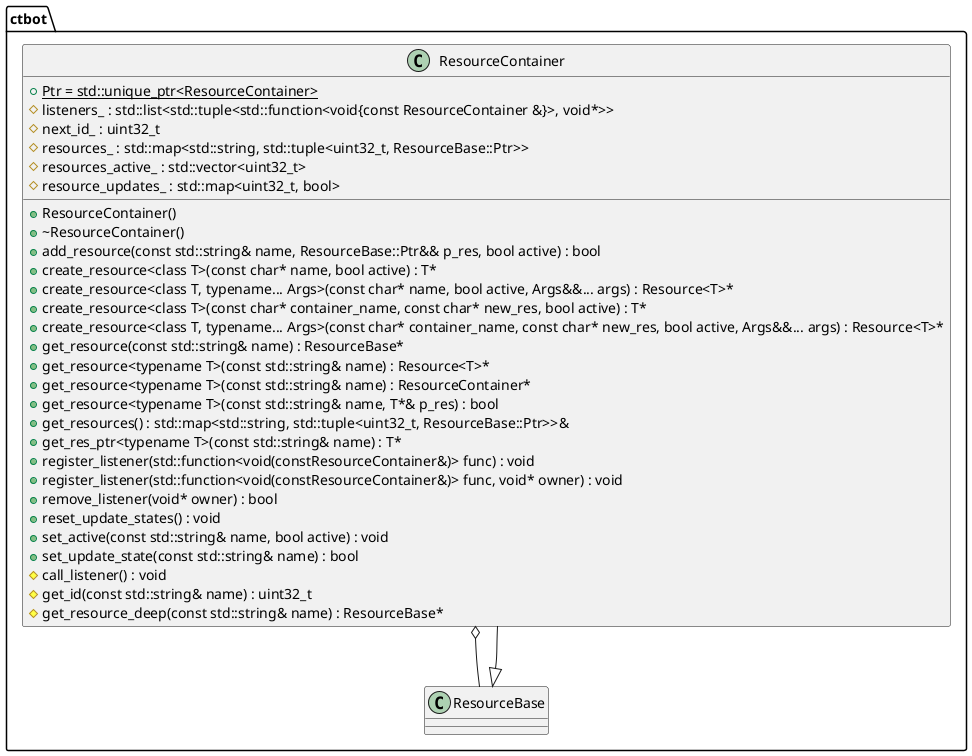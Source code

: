 @startuml resource_container

namespace ctbot {
    class ResourceContainer {
        +ResourceContainer()
        +~ResourceContainer()
        +{static} Ptr = std::unique_ptr<ResourceContainer>
        +add_resource(const std::string& name, ResourceBase::Ptr&& p_res, bool active) : bool
        +create_resource<class T>(const char* name, bool active) : T*
        +create_resource<class T, typename... Args>(const char* name, bool active, Args&&... args) : Resource<T>*
        +create_resource<class T>(const char* container_name, const char* new_res, bool active) : T*
        +create_resource<class T, typename... Args>(const char* container_name, const char* new_res, bool active, Args&&... args) : Resource<T>*
        +get_resource(const std::string& name) : ResourceBase*
        +get_resource<typename T>(const std::string& name) : Resource<T>*
        +get_resource<typename T>(const std::string& name) : ResourceContainer*
        +get_resource<typename T>(const std::string& name, T*& p_res) : bool
        +get_resources() : std::map<std::string, std::tuple<uint32_t, ResourceBase::Ptr>>&
        +get_res_ptr<typename T>(const std::string& name) : T*
        +register_listener(std::function<void(constResourceContainer&)> func) : void
        +register_listener(std::function<void(constResourceContainer&)> func, void* owner) : void
        +remove_listener(void* owner) : bool
        +reset_update_states() : void
        +set_active(const std::string& name, bool active) : void
        +set_update_state(const std::string& name) : bool
        #call_listener() : void
        #get_id(const std::string& name) : uint32_t
        #get_resource_deep(const std::string& name) : ResourceBase*
        #listeners_ : std::list<std::tuple<std::function<void{const ResourceContainer &}>, void*>>
        #next_id_ : uint32_t
        #resources_ : std::map<std::string, std::tuple<uint32_t, ResourceBase::Ptr>>
        #resources_active_ : std::vector<uint32_t>
        #resource_updates_ : std::map<uint32_t, bool>
    }

    ResourceBase <|-- ResourceContainer
    ResourceContainer o-- ResourceBase
}

@enduml
